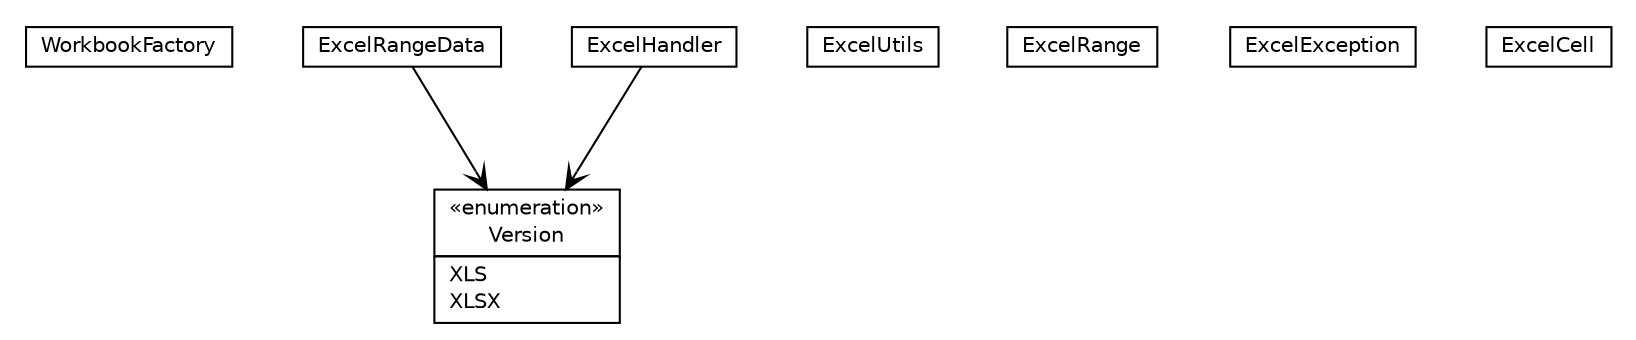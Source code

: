 #!/usr/local/bin/dot
#
# Class diagram 
# Generated by UMLGraph version R5_6_6-8-g8d7759 (http://www.umlgraph.org/)
#

digraph G {
	edge [fontname="Helvetica",fontsize=10,labelfontname="Helvetica",labelfontsize=10];
	node [fontname="Helvetica",fontsize=10,shape=plaintext];
	nodesep=0.25;
	ranksep=0.5;
	// org.dayatang.excel.WorkbookFactory
	c0 [label=<<table title="org.dayatang.excel.WorkbookFactory" border="0" cellborder="1" cellspacing="0" cellpadding="2" port="p" href="./WorkbookFactory.html">
		<tr><td><table border="0" cellspacing="0" cellpadding="1">
<tr><td align="center" balign="center"> WorkbookFactory </td></tr>
		</table></td></tr>
		</table>>, URL="./WorkbookFactory.html", fontname="Helvetica", fontcolor="black", fontsize=10.0];
	// org.dayatang.excel.Version
	c1 [label=<<table title="org.dayatang.excel.Version" border="0" cellborder="1" cellspacing="0" cellpadding="2" port="p" href="./Version.html">
		<tr><td><table border="0" cellspacing="0" cellpadding="1">
<tr><td align="center" balign="center"> &#171;enumeration&#187; </td></tr>
<tr><td align="center" balign="center"> Version </td></tr>
		</table></td></tr>
		<tr><td><table border="0" cellspacing="0" cellpadding="1">
<tr><td align="left" balign="left"> XLS </td></tr>
<tr><td align="left" balign="left"> XLSX </td></tr>
		</table></td></tr>
		</table>>, URL="./Version.html", fontname="Helvetica", fontcolor="black", fontsize=10.0];
	// org.dayatang.excel.ExcelUtils
	c2 [label=<<table title="org.dayatang.excel.ExcelUtils" border="0" cellborder="1" cellspacing="0" cellpadding="2" port="p" href="./ExcelUtils.html">
		<tr><td><table border="0" cellspacing="0" cellpadding="1">
<tr><td align="center" balign="center"> ExcelUtils </td></tr>
		</table></td></tr>
		</table>>, URL="./ExcelUtils.html", fontname="Helvetica", fontcolor="black", fontsize=10.0];
	// org.dayatang.excel.ExcelRangeData
	c3 [label=<<table title="org.dayatang.excel.ExcelRangeData" border="0" cellborder="1" cellspacing="0" cellpadding="2" port="p" href="./ExcelRangeData.html">
		<tr><td><table border="0" cellspacing="0" cellpadding="1">
<tr><td align="center" balign="center"> ExcelRangeData </td></tr>
		</table></td></tr>
		</table>>, URL="./ExcelRangeData.html", fontname="Helvetica", fontcolor="black", fontsize=10.0];
	// org.dayatang.excel.ExcelRange
	c4 [label=<<table title="org.dayatang.excel.ExcelRange" border="0" cellborder="1" cellspacing="0" cellpadding="2" port="p" href="./ExcelRange.html">
		<tr><td><table border="0" cellspacing="0" cellpadding="1">
<tr><td align="center" balign="center"> ExcelRange </td></tr>
		</table></td></tr>
		</table>>, URL="./ExcelRange.html", fontname="Helvetica", fontcolor="black", fontsize=10.0];
	// org.dayatang.excel.ExcelHandler
	c5 [label=<<table title="org.dayatang.excel.ExcelHandler" border="0" cellborder="1" cellspacing="0" cellpadding="2" port="p" href="./ExcelHandler.html">
		<tr><td><table border="0" cellspacing="0" cellpadding="1">
<tr><td align="center" balign="center"> ExcelHandler </td></tr>
		</table></td></tr>
		</table>>, URL="./ExcelHandler.html", fontname="Helvetica", fontcolor="black", fontsize=10.0];
	// org.dayatang.excel.ExcelException
	c6 [label=<<table title="org.dayatang.excel.ExcelException" border="0" cellborder="1" cellspacing="0" cellpadding="2" port="p" href="./ExcelException.html">
		<tr><td><table border="0" cellspacing="0" cellpadding="1">
<tr><td align="center" balign="center"> ExcelException </td></tr>
		</table></td></tr>
		</table>>, URL="./ExcelException.html", fontname="Helvetica", fontcolor="black", fontsize=10.0];
	// org.dayatang.excel.ExcelCell
	c7 [label=<<table title="org.dayatang.excel.ExcelCell" border="0" cellborder="1" cellspacing="0" cellpadding="2" port="p" href="./ExcelCell.html">
		<tr><td><table border="0" cellspacing="0" cellpadding="1">
<tr><td align="center" balign="center"> ExcelCell </td></tr>
		</table></td></tr>
		</table>>, URL="./ExcelCell.html", fontname="Helvetica", fontcolor="black", fontsize=10.0];
	// org.dayatang.excel.ExcelRangeData NAVASSOC org.dayatang.excel.Version
	c3:p -> c1:p [taillabel="", label=" "headlabel="", fontname="Helvetica", fontcolor="black", fontsize=10.0, color="black", arrowhead=open];
	// org.dayatang.excel.ExcelHandler NAVASSOC org.dayatang.excel.Version
	c5:p -> c1:p [taillabel="", label=" "headlabel="", fontname="Helvetica", fontcolor="black", fontsize=10.0, color="black", arrowhead=open];
}

